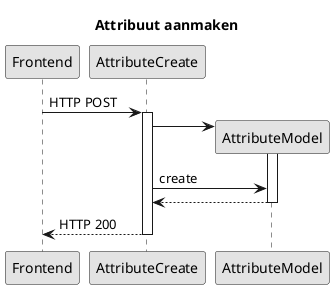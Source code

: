 @startuml
title Attribuut aanmaken
skinparam monochrome true
Frontend -> AttributeCreate: HTTP POST
activate AttributeCreate
AttributeCreate-> AttributeModel **:
activate AttributeModel
AttributeCreate->AttributeModel:create
AttributeCreate<--AttributeModel:
deactivate AttributeModel
Frontend <--AttributeCreate:HTTP 200
deactivate AttributeCreate
@enduml
